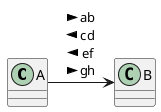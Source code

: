 {
  "sha1": "etpqzj3es5vo2wqk8ivdqtsvthhi5mi",
  "insertion": {
    "when": "2024-06-01T09:03:05.085Z",
    "user": "plantuml@gmail.com"
  }
}
@startuml
class A
class B

A -> B : ab >\ncd <\n< ef\n> gh

@enduml
